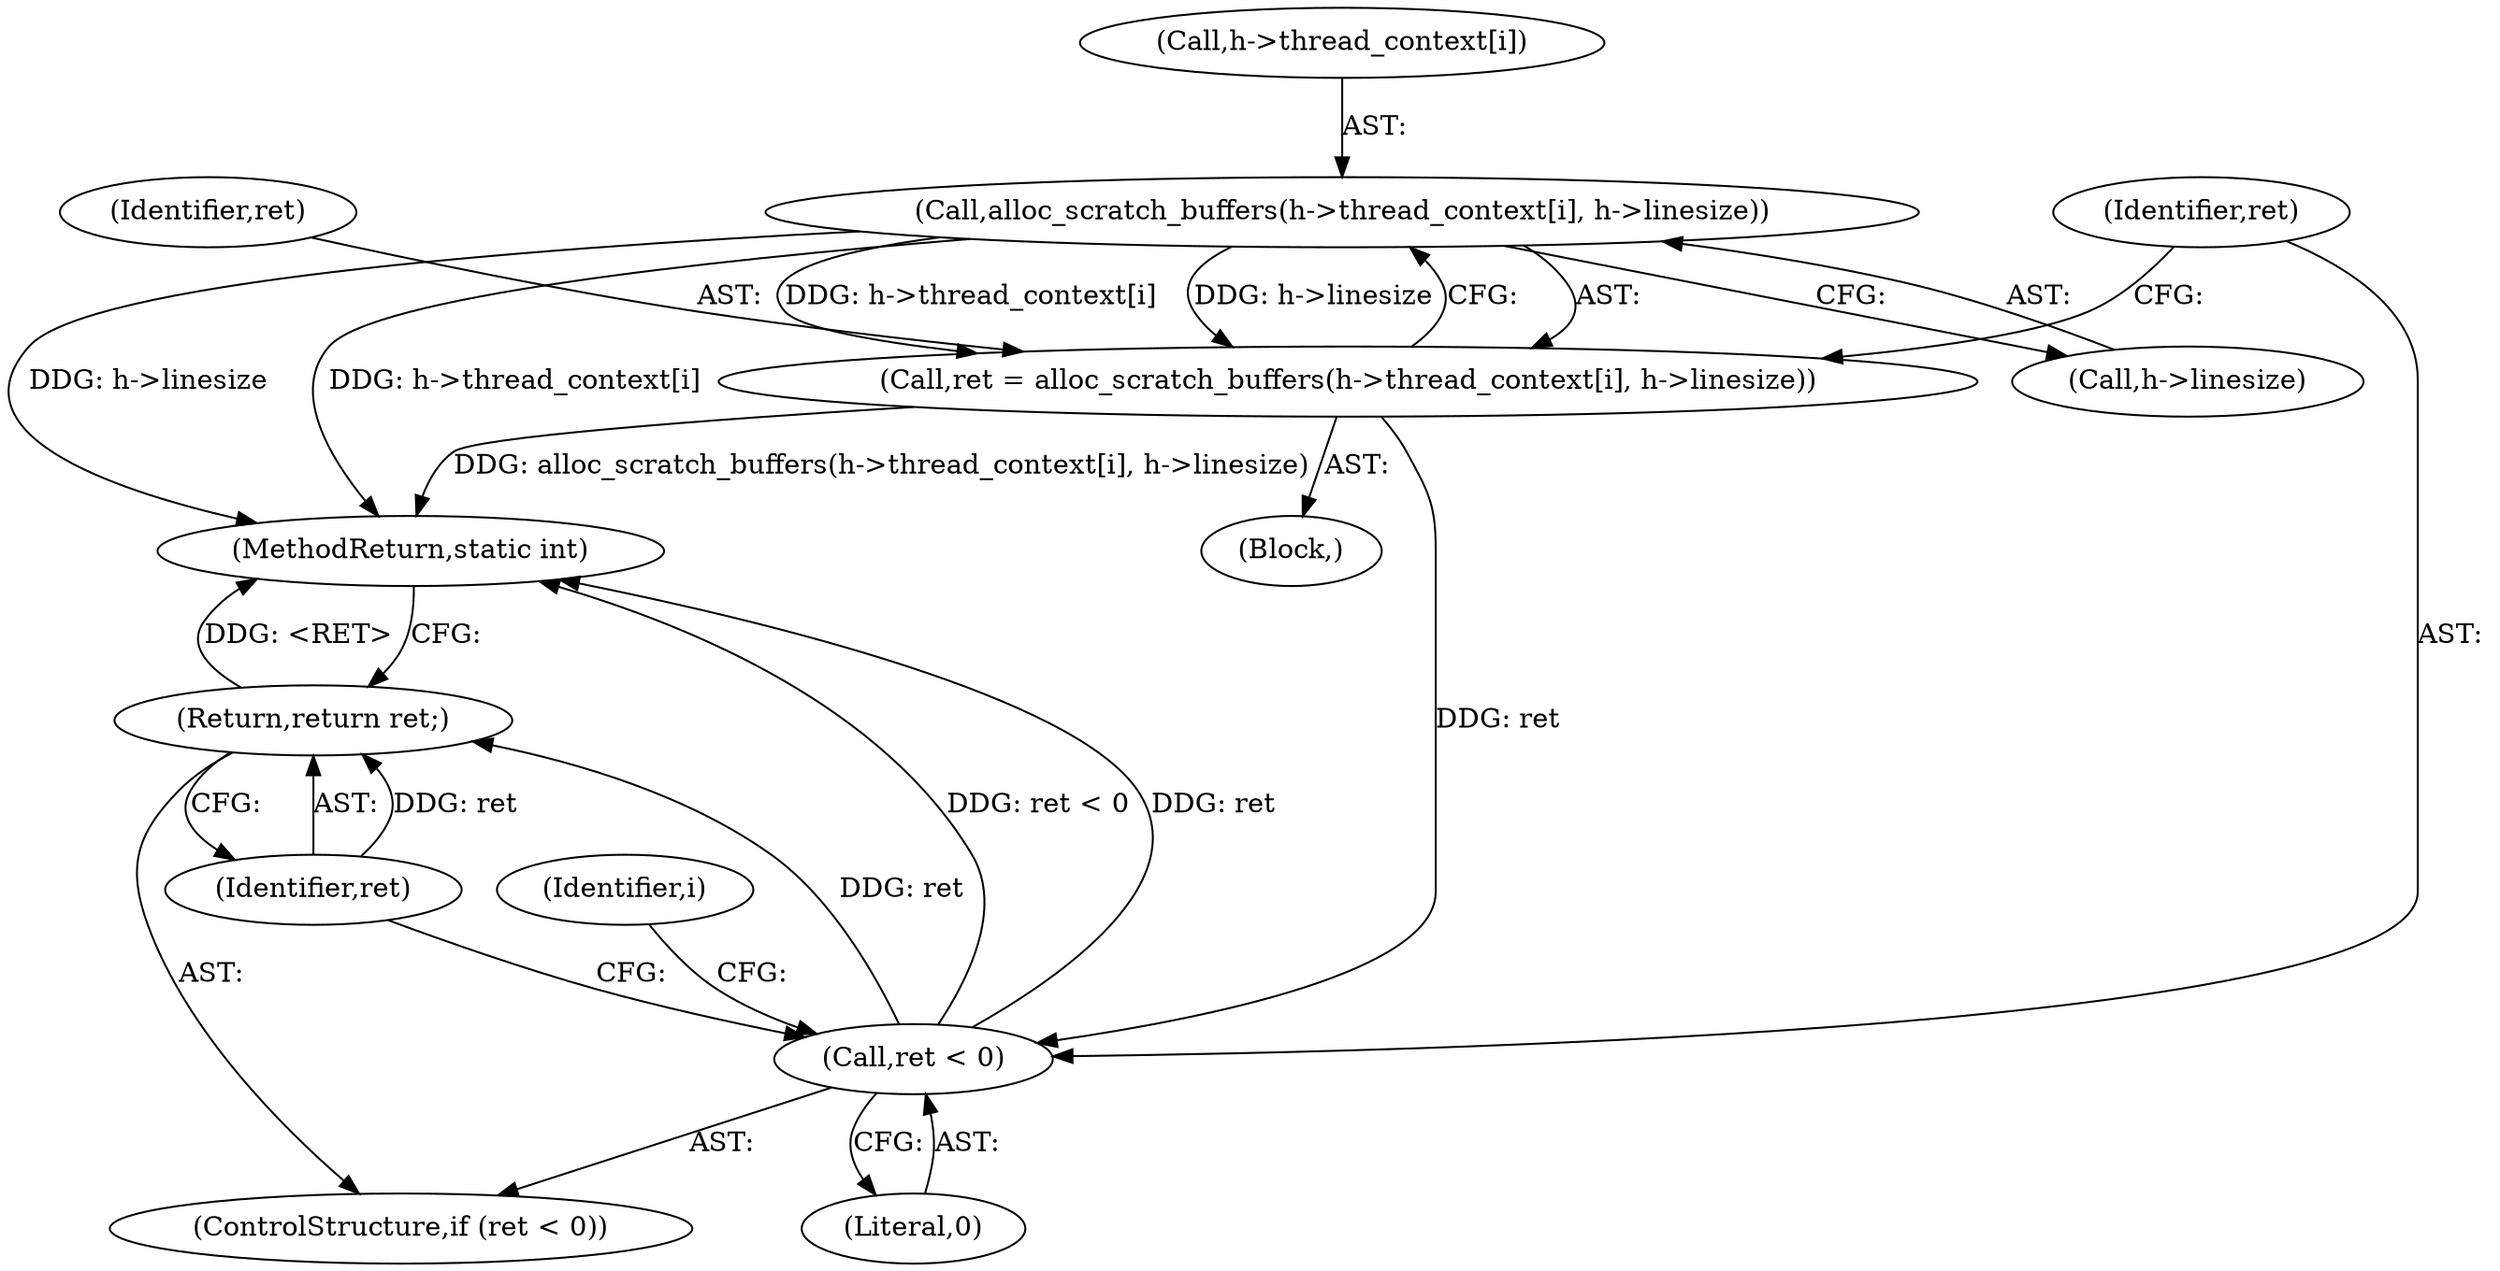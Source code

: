 digraph "0_FFmpeg_29ffeef5e73b8f41ff3a3f2242d356759c66f91f@array" {
"1001949" [label="(Call,alloc_scratch_buffers(h->thread_context[i], h->linesize))"];
"1001947" [label="(Call,ret = alloc_scratch_buffers(h->thread_context[i], h->linesize))"];
"1001959" [label="(Call,ret < 0)"];
"1001962" [label="(Return,return ret;)"];
"1001947" [label="(Call,ret = alloc_scratch_buffers(h->thread_context[i], h->linesize))"];
"1001939" [label="(Identifier,i)"];
"1001950" [label="(Call,h->thread_context[i])"];
"1001946" [label="(Block,)"];
"1001958" [label="(ControlStructure,if (ret < 0))"];
"1001960" [label="(Identifier,ret)"];
"1001963" [label="(Identifier,ret)"];
"1001948" [label="(Identifier,ret)"];
"1001962" [label="(Return,return ret;)"];
"1003435" [label="(MethodReturn,static int)"];
"1001961" [label="(Literal,0)"];
"1001955" [label="(Call,h->linesize)"];
"1001959" [label="(Call,ret < 0)"];
"1001949" [label="(Call,alloc_scratch_buffers(h->thread_context[i], h->linesize))"];
"1001949" -> "1001947"  [label="AST: "];
"1001949" -> "1001955"  [label="CFG: "];
"1001950" -> "1001949"  [label="AST: "];
"1001955" -> "1001949"  [label="AST: "];
"1001947" -> "1001949"  [label="CFG: "];
"1001949" -> "1003435"  [label="DDG: h->linesize"];
"1001949" -> "1003435"  [label="DDG: h->thread_context[i]"];
"1001949" -> "1001947"  [label="DDG: h->thread_context[i]"];
"1001949" -> "1001947"  [label="DDG: h->linesize"];
"1001947" -> "1001946"  [label="AST: "];
"1001948" -> "1001947"  [label="AST: "];
"1001960" -> "1001947"  [label="CFG: "];
"1001947" -> "1003435"  [label="DDG: alloc_scratch_buffers(h->thread_context[i], h->linesize)"];
"1001947" -> "1001959"  [label="DDG: ret"];
"1001959" -> "1001958"  [label="AST: "];
"1001959" -> "1001961"  [label="CFG: "];
"1001960" -> "1001959"  [label="AST: "];
"1001961" -> "1001959"  [label="AST: "];
"1001963" -> "1001959"  [label="CFG: "];
"1001939" -> "1001959"  [label="CFG: "];
"1001959" -> "1003435"  [label="DDG: ret < 0"];
"1001959" -> "1003435"  [label="DDG: ret"];
"1001959" -> "1001962"  [label="DDG: ret"];
"1001962" -> "1001958"  [label="AST: "];
"1001962" -> "1001963"  [label="CFG: "];
"1001963" -> "1001962"  [label="AST: "];
"1003435" -> "1001962"  [label="CFG: "];
"1001962" -> "1003435"  [label="DDG: <RET>"];
"1001963" -> "1001962"  [label="DDG: ret"];
}
